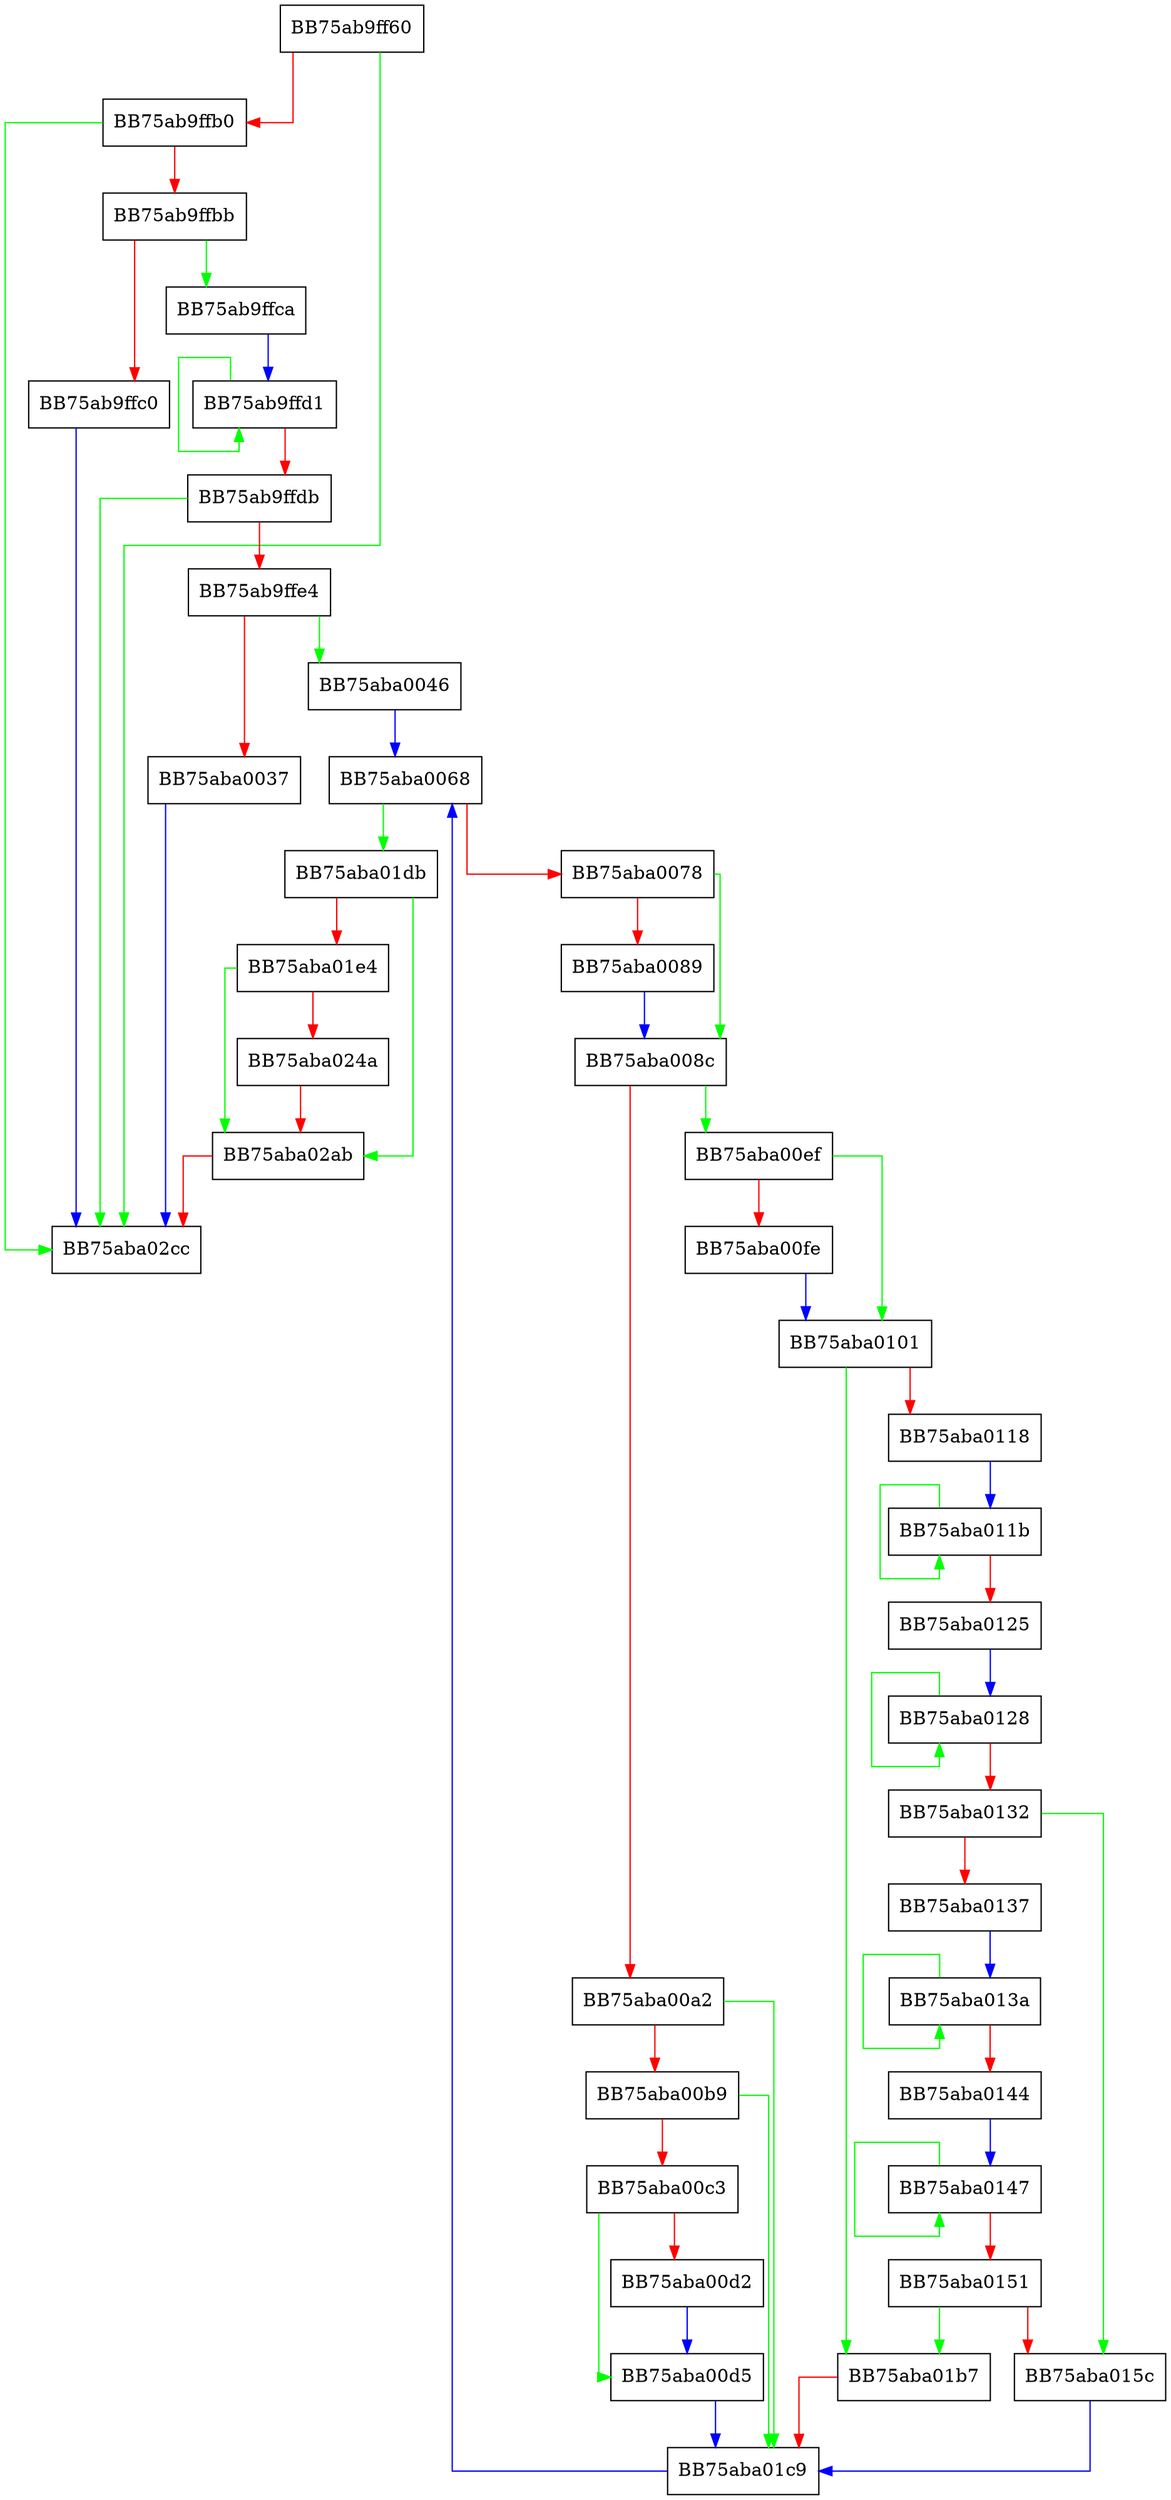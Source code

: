 digraph NetworkHipsRemoveDnsDomain {
  node [shape="box"];
  graph [splines=ortho];
  BB75ab9ff60 -> BB75aba02cc [color="green"];
  BB75ab9ff60 -> BB75ab9ffb0 [color="red"];
  BB75ab9ffb0 -> BB75aba02cc [color="green"];
  BB75ab9ffb0 -> BB75ab9ffbb [color="red"];
  BB75ab9ffbb -> BB75ab9ffca [color="green"];
  BB75ab9ffbb -> BB75ab9ffc0 [color="red"];
  BB75ab9ffc0 -> BB75aba02cc [color="blue"];
  BB75ab9ffca -> BB75ab9ffd1 [color="blue"];
  BB75ab9ffd1 -> BB75ab9ffd1 [color="green"];
  BB75ab9ffd1 -> BB75ab9ffdb [color="red"];
  BB75ab9ffdb -> BB75aba02cc [color="green"];
  BB75ab9ffdb -> BB75ab9ffe4 [color="red"];
  BB75ab9ffe4 -> BB75aba0046 [color="green"];
  BB75ab9ffe4 -> BB75aba0037 [color="red"];
  BB75aba0037 -> BB75aba02cc [color="blue"];
  BB75aba0046 -> BB75aba0068 [color="blue"];
  BB75aba0068 -> BB75aba01db [color="green"];
  BB75aba0068 -> BB75aba0078 [color="red"];
  BB75aba0078 -> BB75aba008c [color="green"];
  BB75aba0078 -> BB75aba0089 [color="red"];
  BB75aba0089 -> BB75aba008c [color="blue"];
  BB75aba008c -> BB75aba00ef [color="green"];
  BB75aba008c -> BB75aba00a2 [color="red"];
  BB75aba00a2 -> BB75aba01c9 [color="green"];
  BB75aba00a2 -> BB75aba00b9 [color="red"];
  BB75aba00b9 -> BB75aba01c9 [color="green"];
  BB75aba00b9 -> BB75aba00c3 [color="red"];
  BB75aba00c3 -> BB75aba00d5 [color="green"];
  BB75aba00c3 -> BB75aba00d2 [color="red"];
  BB75aba00d2 -> BB75aba00d5 [color="blue"];
  BB75aba00d5 -> BB75aba01c9 [color="blue"];
  BB75aba00ef -> BB75aba0101 [color="green"];
  BB75aba00ef -> BB75aba00fe [color="red"];
  BB75aba00fe -> BB75aba0101 [color="blue"];
  BB75aba0101 -> BB75aba01b7 [color="green"];
  BB75aba0101 -> BB75aba0118 [color="red"];
  BB75aba0118 -> BB75aba011b [color="blue"];
  BB75aba011b -> BB75aba011b [color="green"];
  BB75aba011b -> BB75aba0125 [color="red"];
  BB75aba0125 -> BB75aba0128 [color="blue"];
  BB75aba0128 -> BB75aba0128 [color="green"];
  BB75aba0128 -> BB75aba0132 [color="red"];
  BB75aba0132 -> BB75aba015c [color="green"];
  BB75aba0132 -> BB75aba0137 [color="red"];
  BB75aba0137 -> BB75aba013a [color="blue"];
  BB75aba013a -> BB75aba013a [color="green"];
  BB75aba013a -> BB75aba0144 [color="red"];
  BB75aba0144 -> BB75aba0147 [color="blue"];
  BB75aba0147 -> BB75aba0147 [color="green"];
  BB75aba0147 -> BB75aba0151 [color="red"];
  BB75aba0151 -> BB75aba01b7 [color="green"];
  BB75aba0151 -> BB75aba015c [color="red"];
  BB75aba015c -> BB75aba01c9 [color="blue"];
  BB75aba01b7 -> BB75aba01c9 [color="red"];
  BB75aba01c9 -> BB75aba0068 [color="blue"];
  BB75aba01db -> BB75aba02ab [color="green"];
  BB75aba01db -> BB75aba01e4 [color="red"];
  BB75aba01e4 -> BB75aba02ab [color="green"];
  BB75aba01e4 -> BB75aba024a [color="red"];
  BB75aba024a -> BB75aba02ab [color="red"];
  BB75aba02ab -> BB75aba02cc [color="red"];
}